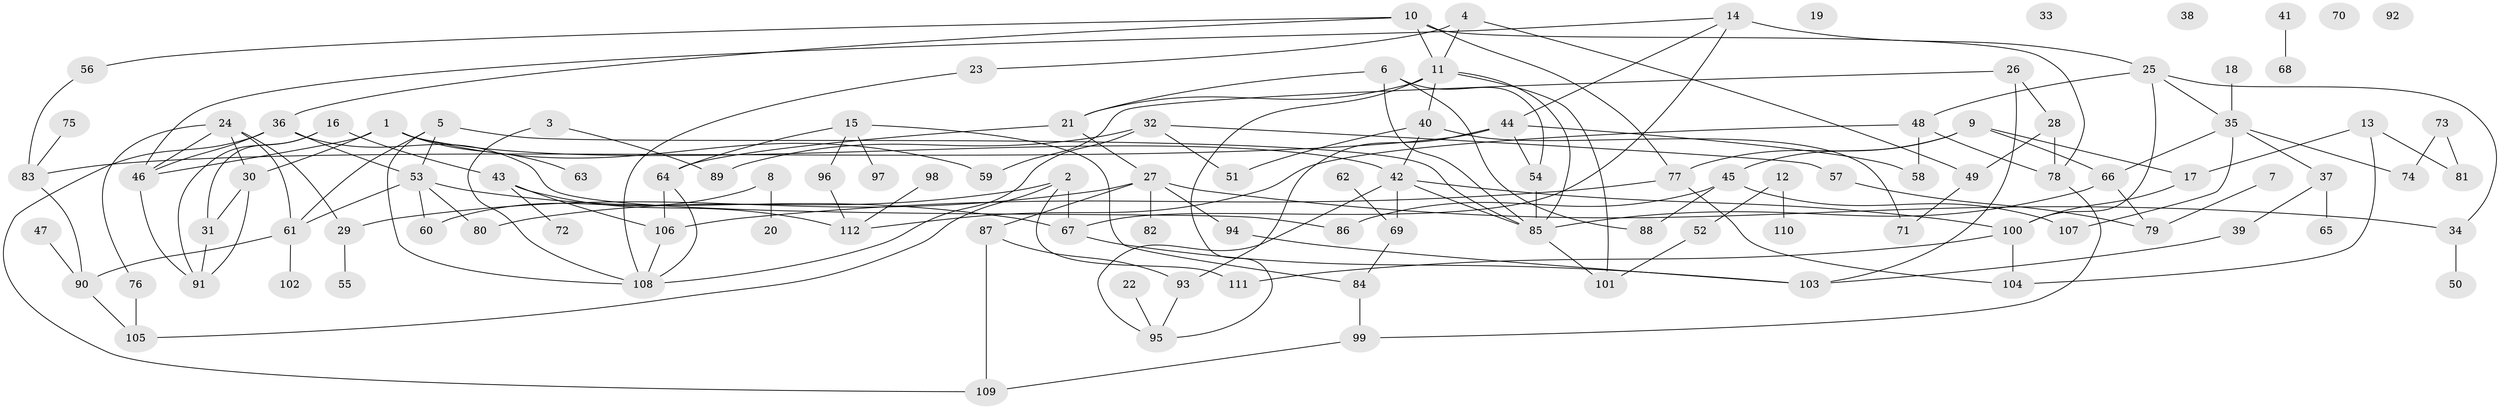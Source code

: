 // coarse degree distribution, {13: 0.017857142857142856, 4: 0.16071428571428573, 2: 0.19642857142857142, 3: 0.16071428571428573, 6: 0.05357142857142857, 12: 0.03571428571428571, 1: 0.19642857142857142, 0: 0.08928571428571429, 11: 0.017857142857142856, 7: 0.03571428571428571, 5: 0.03571428571428571}
// Generated by graph-tools (version 1.1) at 2025/16/03/04/25 18:16:44]
// undirected, 112 vertices, 162 edges
graph export_dot {
graph [start="1"]
  node [color=gray90,style=filled];
  1;
  2;
  3;
  4;
  5;
  6;
  7;
  8;
  9;
  10;
  11;
  12;
  13;
  14;
  15;
  16;
  17;
  18;
  19;
  20;
  21;
  22;
  23;
  24;
  25;
  26;
  27;
  28;
  29;
  30;
  31;
  32;
  33;
  34;
  35;
  36;
  37;
  38;
  39;
  40;
  41;
  42;
  43;
  44;
  45;
  46;
  47;
  48;
  49;
  50;
  51;
  52;
  53;
  54;
  55;
  56;
  57;
  58;
  59;
  60;
  61;
  62;
  63;
  64;
  65;
  66;
  67;
  68;
  69;
  70;
  71;
  72;
  73;
  74;
  75;
  76;
  77;
  78;
  79;
  80;
  81;
  82;
  83;
  84;
  85;
  86;
  87;
  88;
  89;
  90;
  91;
  92;
  93;
  94;
  95;
  96;
  97;
  98;
  99;
  100;
  101;
  102;
  103;
  104;
  105;
  106;
  107;
  108;
  109;
  110;
  111;
  112;
  1 -- 30;
  1 -- 42;
  1 -- 46;
  1 -- 59;
  1 -- 63;
  2 -- 67;
  2 -- 80;
  2 -- 105;
  2 -- 111;
  3 -- 89;
  3 -- 108;
  4 -- 11;
  4 -- 23;
  4 -- 49;
  5 -- 53;
  5 -- 61;
  5 -- 85;
  5 -- 108;
  6 -- 21;
  6 -- 54;
  6 -- 85;
  6 -- 88;
  7 -- 79;
  8 -- 20;
  8 -- 60;
  9 -- 17;
  9 -- 45;
  9 -- 66;
  9 -- 77;
  10 -- 11;
  10 -- 36;
  10 -- 56;
  10 -- 77;
  10 -- 78;
  11 -- 21;
  11 -- 40;
  11 -- 85;
  11 -- 95;
  11 -- 101;
  12 -- 52;
  12 -- 110;
  13 -- 17;
  13 -- 81;
  13 -- 104;
  14 -- 25;
  14 -- 44;
  14 -- 46;
  14 -- 67;
  15 -- 64;
  15 -- 84;
  15 -- 96;
  15 -- 97;
  16 -- 31;
  16 -- 43;
  16 -- 91;
  17 -- 100;
  18 -- 35;
  21 -- 27;
  21 -- 64;
  22 -- 95;
  23 -- 108;
  24 -- 29;
  24 -- 30;
  24 -- 46;
  24 -- 61;
  24 -- 76;
  25 -- 34;
  25 -- 35;
  25 -- 48;
  25 -- 100;
  26 -- 28;
  26 -- 59;
  26 -- 103;
  27 -- 29;
  27 -- 34;
  27 -- 82;
  27 -- 87;
  27 -- 94;
  28 -- 49;
  28 -- 78;
  29 -- 55;
  30 -- 31;
  30 -- 91;
  31 -- 91;
  32 -- 51;
  32 -- 57;
  32 -- 89;
  32 -- 108;
  34 -- 50;
  35 -- 37;
  35 -- 66;
  35 -- 74;
  35 -- 107;
  36 -- 46;
  36 -- 53;
  36 -- 86;
  36 -- 109;
  37 -- 39;
  37 -- 65;
  39 -- 103;
  40 -- 42;
  40 -- 51;
  40 -- 71;
  41 -- 68;
  42 -- 69;
  42 -- 85;
  42 -- 95;
  42 -- 100;
  43 -- 72;
  43 -- 106;
  43 -- 112;
  44 -- 54;
  44 -- 58;
  44 -- 83;
  44 -- 93;
  45 -- 86;
  45 -- 88;
  45 -- 107;
  46 -- 91;
  47 -- 90;
  48 -- 58;
  48 -- 78;
  48 -- 112;
  49 -- 71;
  52 -- 101;
  53 -- 60;
  53 -- 61;
  53 -- 67;
  53 -- 80;
  54 -- 85;
  56 -- 83;
  57 -- 79;
  61 -- 90;
  61 -- 102;
  62 -- 69;
  64 -- 106;
  64 -- 108;
  66 -- 79;
  66 -- 85;
  67 -- 103;
  69 -- 84;
  73 -- 74;
  73 -- 81;
  75 -- 83;
  76 -- 105;
  77 -- 104;
  77 -- 106;
  78 -- 99;
  83 -- 90;
  84 -- 99;
  85 -- 101;
  87 -- 93;
  87 -- 109;
  90 -- 105;
  93 -- 95;
  94 -- 103;
  96 -- 112;
  98 -- 112;
  99 -- 109;
  100 -- 104;
  100 -- 111;
  106 -- 108;
}
